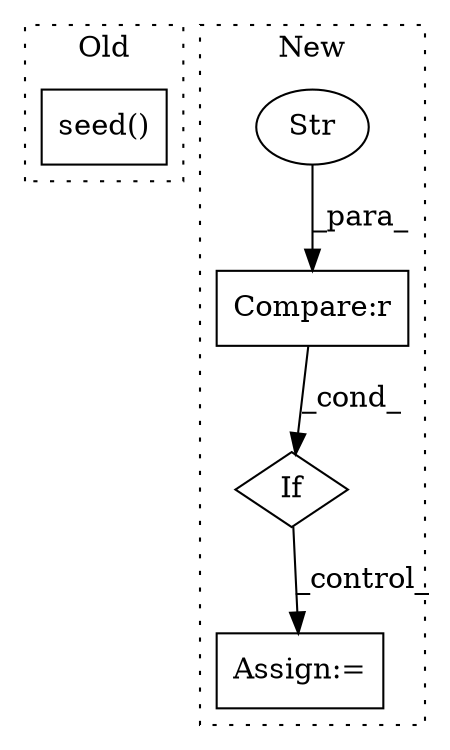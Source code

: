 digraph G {
subgraph cluster0 {
1 [label="seed()" a="75" s="14036,14052" l="12,1" shape="box"];
label = "Old";
style="dotted";
}
subgraph cluster1 {
2 [label="If" a="96" s="15660" l="3" shape="diamond"];
3 [label="Assign:=" a="68" s="15724" l="3" shape="box"];
4 [label="Compare:r" a="40" s="15575" l="76" shape="box"];
5 [label="Str" a="66" s="15575" l="11" shape="ellipse"];
label = "New";
style="dotted";
}
2 -> 3 [label="_control_"];
4 -> 2 [label="_cond_"];
5 -> 4 [label="_para_"];
}